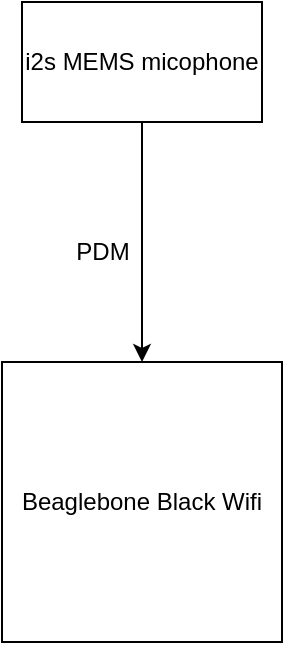 <mxfile version="20.3.6" type="github">
  <diagram id="noXtI8yG-Q0kP_Rg9Qby" name="Page-1">
    <mxGraphModel dx="1422" dy="772" grid="1" gridSize="10" guides="1" tooltips="1" connect="1" arrows="1" fold="1" page="1" pageScale="1" pageWidth="850" pageHeight="1100" math="0" shadow="0">
      <root>
        <mxCell id="0" />
        <mxCell id="1" parent="0" />
        <mxCell id="Fp8Ozq0MW7mNheAk7rFO-5" style="edgeStyle=orthogonalEdgeStyle;rounded=0;orthogonalLoop=1;jettySize=auto;html=1;entryX=0.5;entryY=0;entryDx=0;entryDy=0;" edge="1" parent="1" source="Fp8Ozq0MW7mNheAk7rFO-2" target="Fp8Ozq0MW7mNheAk7rFO-4">
          <mxGeometry relative="1" as="geometry" />
        </mxCell>
        <mxCell id="Fp8Ozq0MW7mNheAk7rFO-2" value="i2s MEMS micophone" style="rounded=0;whiteSpace=wrap;html=1;" vertex="1" parent="1">
          <mxGeometry x="360" y="120" width="120" height="60" as="geometry" />
        </mxCell>
        <mxCell id="Fp8Ozq0MW7mNheAk7rFO-4" value="Beaglebone Black Wifi" style="whiteSpace=wrap;html=1;aspect=fixed;" vertex="1" parent="1">
          <mxGeometry x="350" y="300" width="140" height="140" as="geometry" />
        </mxCell>
        <mxCell id="Fp8Ozq0MW7mNheAk7rFO-6" value="PDM" style="text;html=1;align=center;verticalAlign=middle;resizable=0;points=[];autosize=1;strokeColor=none;fillColor=none;" vertex="1" parent="1">
          <mxGeometry x="375" y="230" width="50" height="30" as="geometry" />
        </mxCell>
      </root>
    </mxGraphModel>
  </diagram>
</mxfile>
